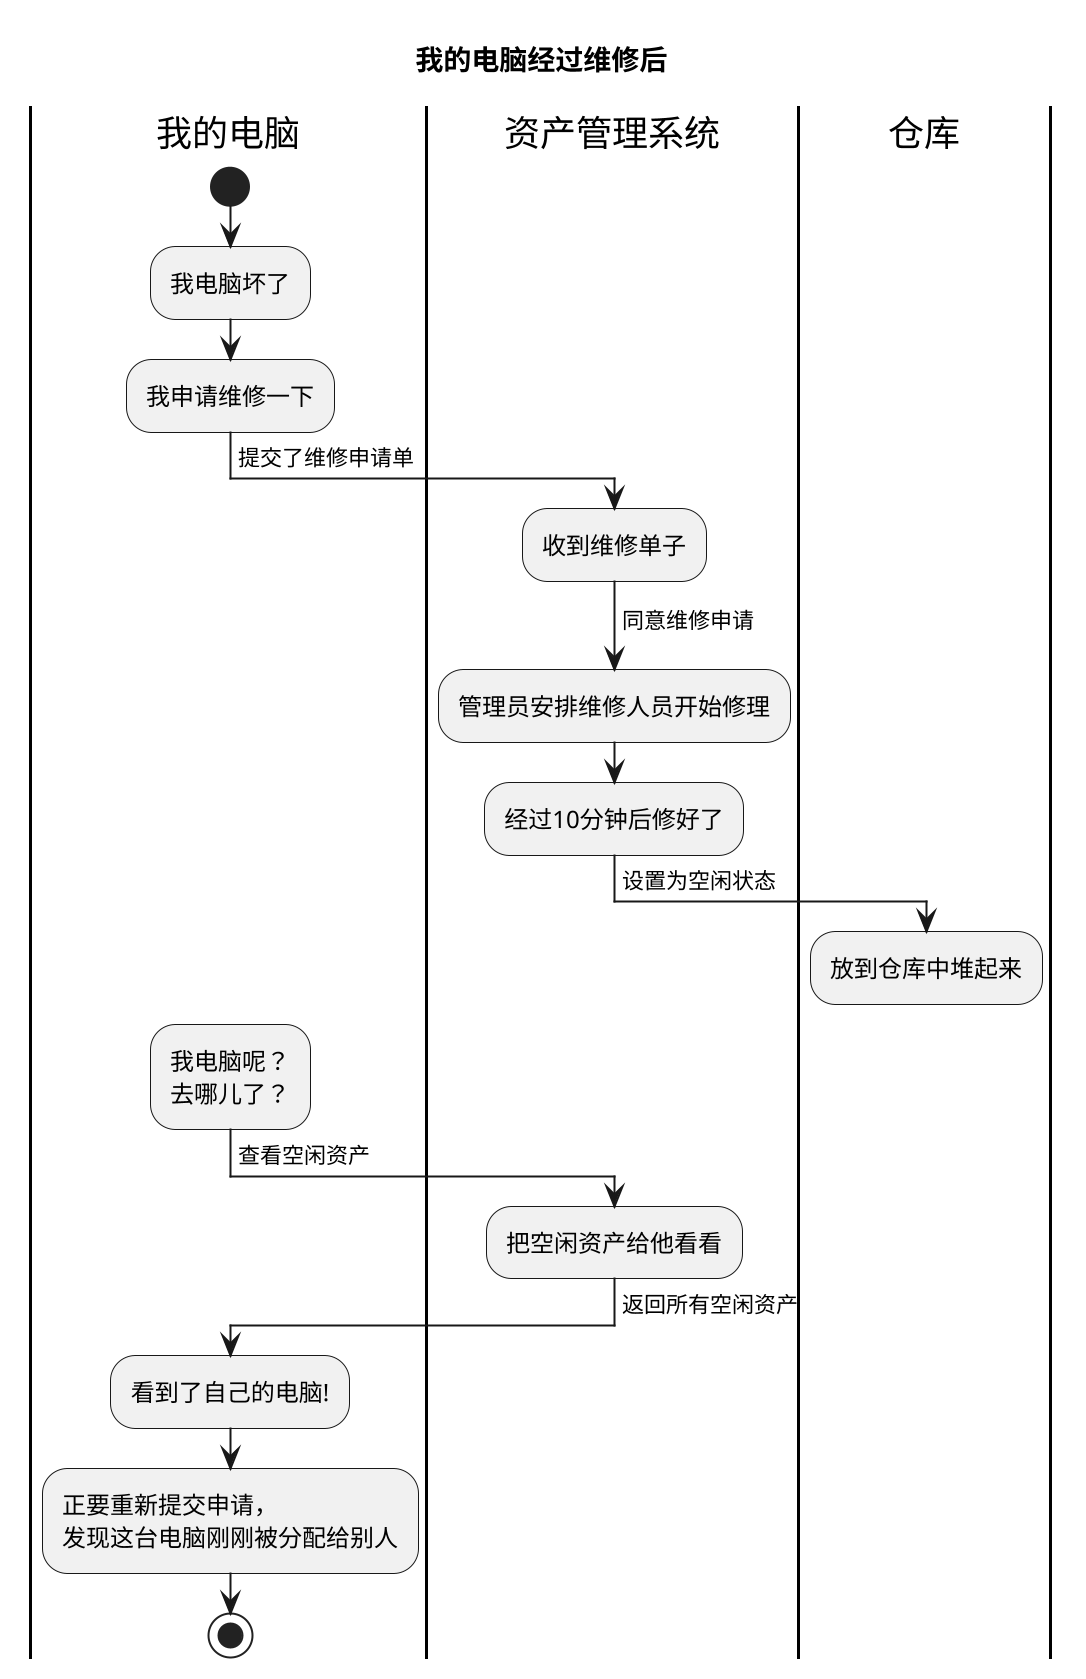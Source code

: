 @startuml
scale 2
title 我的电脑经过维修后
|我的电脑|
start
:我电脑坏了;
:我申请维修一下;
->提交了维修申请单;

    |资产管理系统|
    :收到维修单子;
    ->同意维修申请;
    :管理员安排维修人员开始修理;
    :经过10分钟后修好了;

        |仓库|
        ->设置为空闲状态;
        :放到仓库中堆起来;
detach
|我的电脑|
:我电脑呢？
去哪儿了？;
->查看空闲资产;
    |资产管理系统|
    :把空闲资产给他看看;
    ->返回所有空闲资产;
|我的电脑|
:看到了自己的电脑!;
:正要重新提交申请，
发现这台电脑刚刚被分配给别人;
stop
@enduml